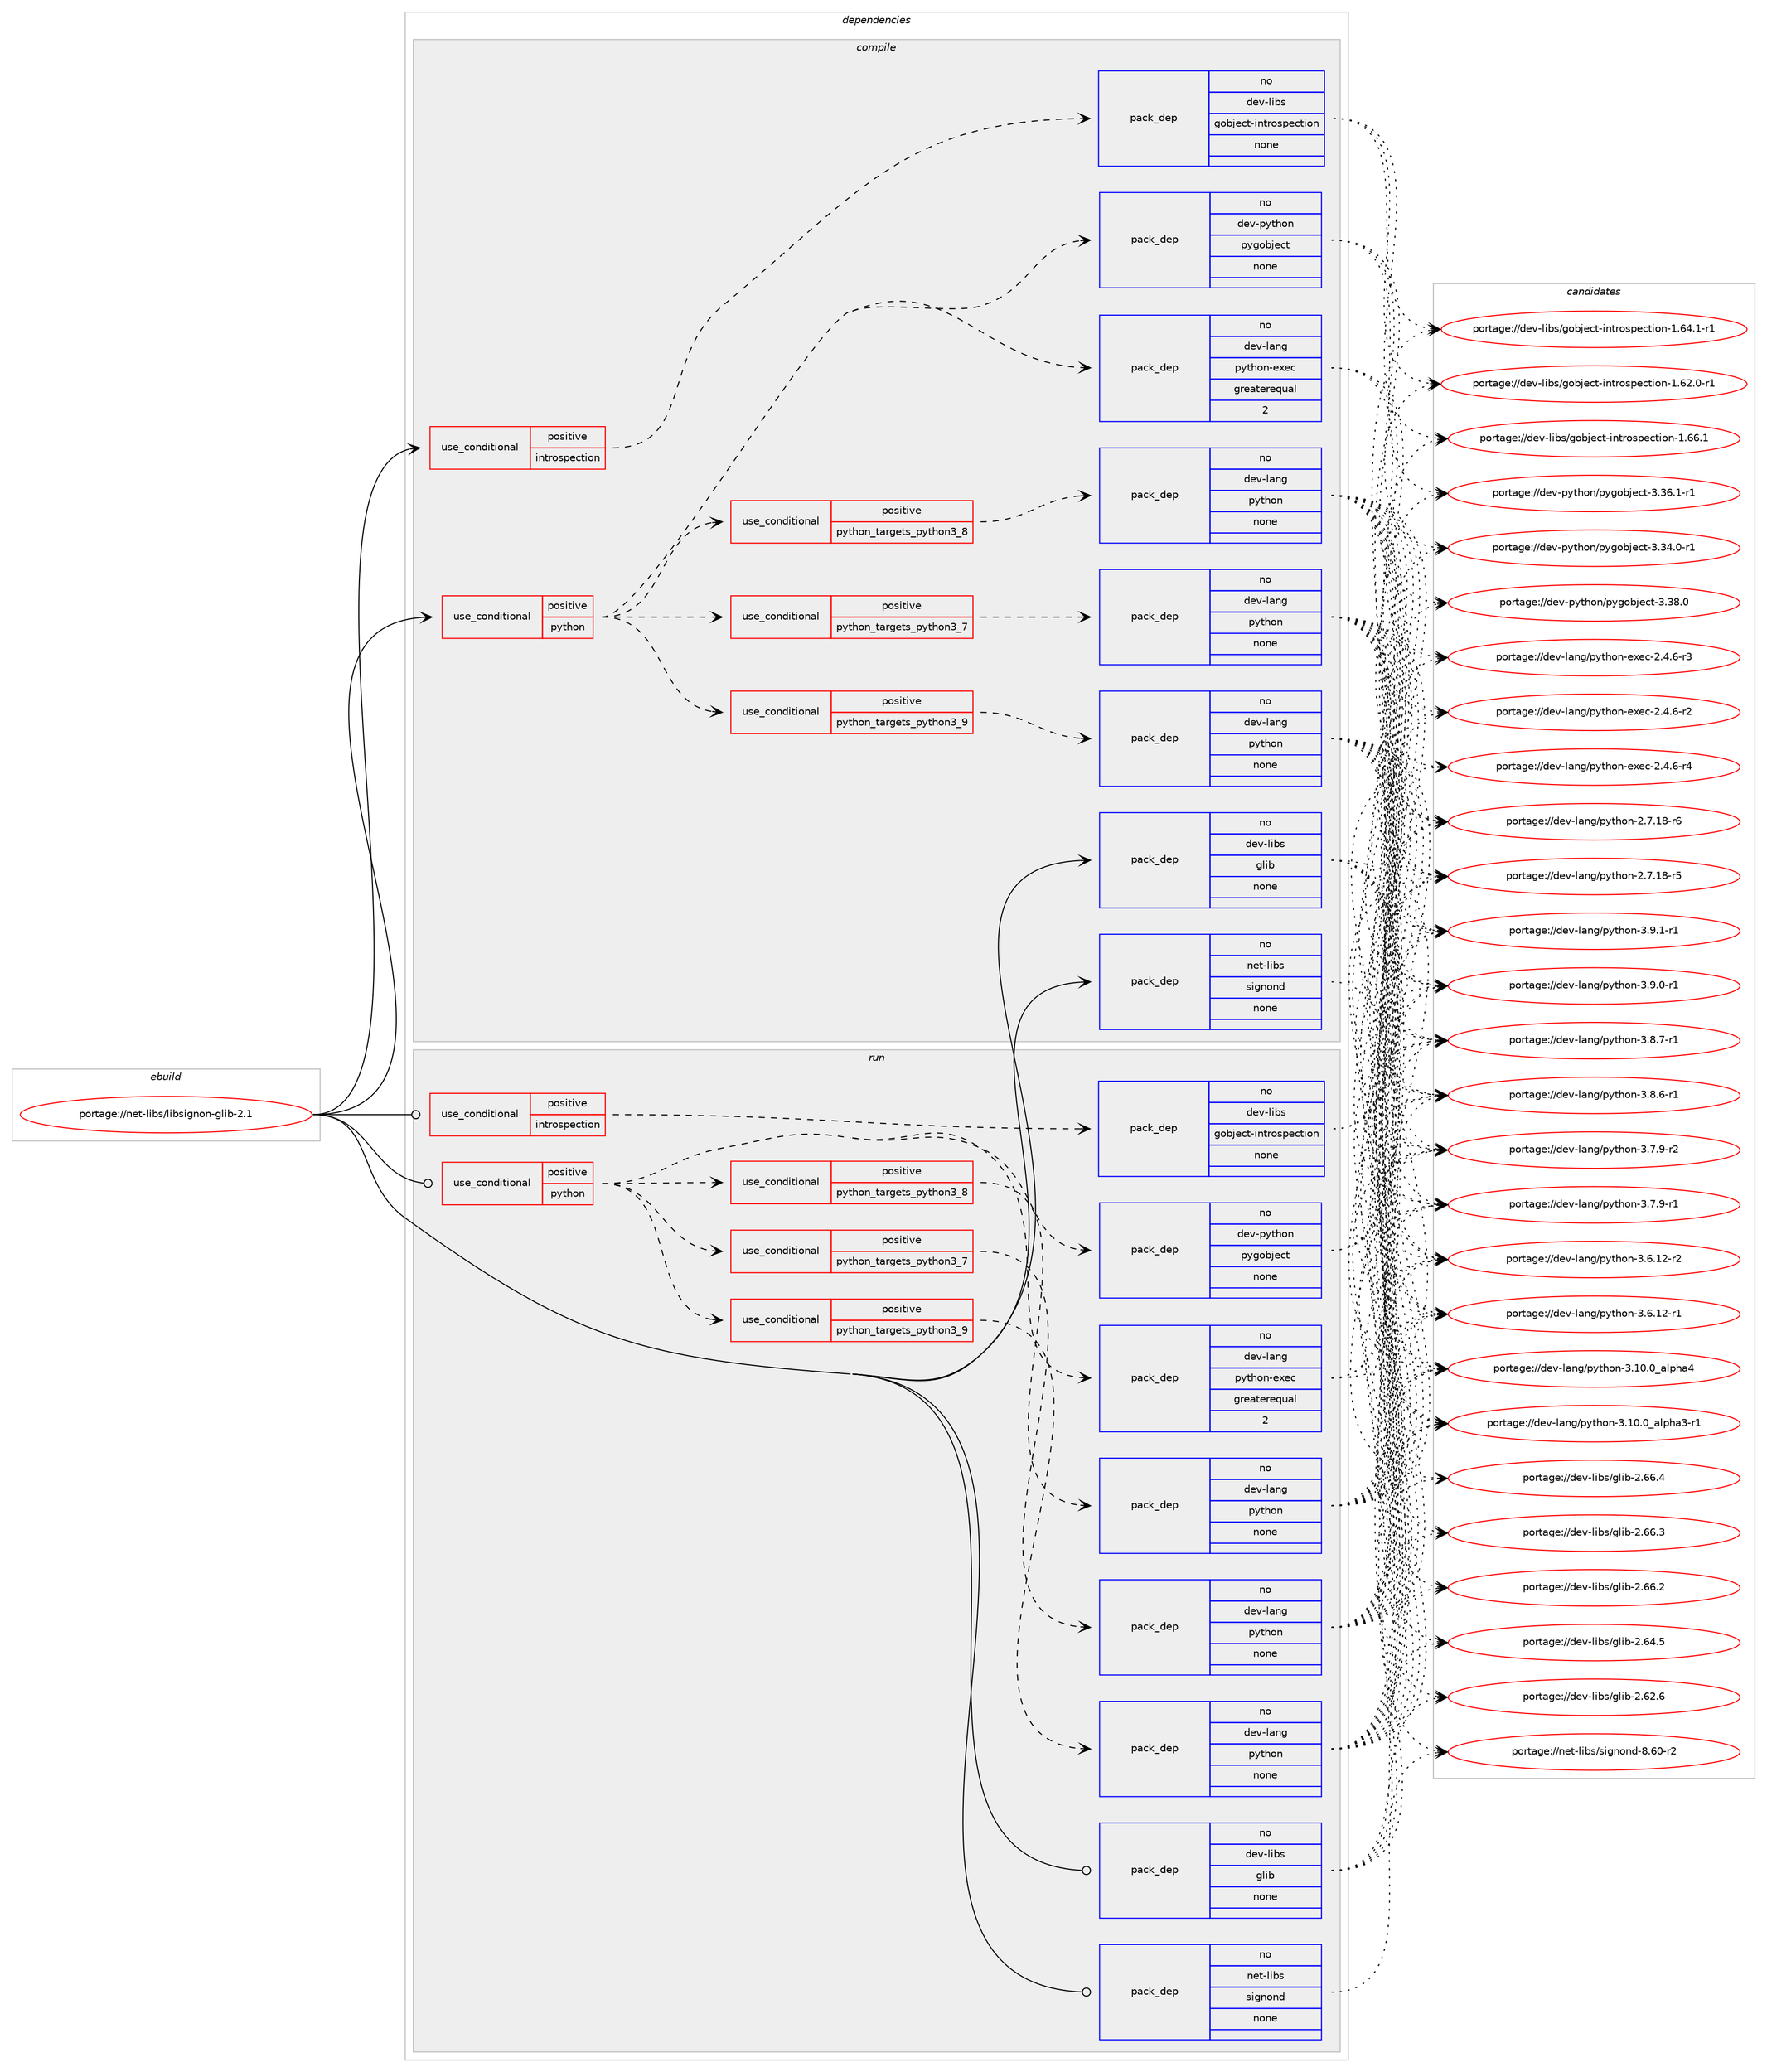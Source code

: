 digraph prolog {

# *************
# Graph options
# *************

newrank=true;
concentrate=true;
compound=true;
graph [rankdir=LR,fontname=Helvetica,fontsize=10,ranksep=1.5];#, ranksep=2.5, nodesep=0.2];
edge  [arrowhead=vee];
node  [fontname=Helvetica,fontsize=10];

# **********
# The ebuild
# **********

subgraph cluster_leftcol {
color=gray;
rank=same;
label=<<i>ebuild</i>>;
id [label="portage://net-libs/libsignon-glib-2.1", color=red, width=4, href="../net-libs/libsignon-glib-2.1.svg"];
}

# ****************
# The dependencies
# ****************

subgraph cluster_midcol {
color=gray;
label=<<i>dependencies</i>>;
subgraph cluster_compile {
fillcolor="#eeeeee";
style=filled;
label=<<i>compile</i>>;
subgraph cond8331 {
dependency27335 [label=<<TABLE BORDER="0" CELLBORDER="1" CELLSPACING="0" CELLPADDING="4"><TR><TD ROWSPAN="3" CELLPADDING="10">use_conditional</TD></TR><TR><TD>positive</TD></TR><TR><TD>introspection</TD></TR></TABLE>>, shape=none, color=red];
subgraph pack18765 {
dependency27336 [label=<<TABLE BORDER="0" CELLBORDER="1" CELLSPACING="0" CELLPADDING="4" WIDTH="220"><TR><TD ROWSPAN="6" CELLPADDING="30">pack_dep</TD></TR><TR><TD WIDTH="110">no</TD></TR><TR><TD>dev-libs</TD></TR><TR><TD>gobject-introspection</TD></TR><TR><TD>none</TD></TR><TR><TD></TD></TR></TABLE>>, shape=none, color=blue];
}
dependency27335:e -> dependency27336:w [weight=20,style="dashed",arrowhead="vee"];
}
id:e -> dependency27335:w [weight=20,style="solid",arrowhead="vee"];
subgraph cond8332 {
dependency27337 [label=<<TABLE BORDER="0" CELLBORDER="1" CELLSPACING="0" CELLPADDING="4"><TR><TD ROWSPAN="3" CELLPADDING="10">use_conditional</TD></TR><TR><TD>positive</TD></TR><TR><TD>python</TD></TR></TABLE>>, shape=none, color=red];
subgraph cond8333 {
dependency27338 [label=<<TABLE BORDER="0" CELLBORDER="1" CELLSPACING="0" CELLPADDING="4"><TR><TD ROWSPAN="3" CELLPADDING="10">use_conditional</TD></TR><TR><TD>positive</TD></TR><TR><TD>python_targets_python3_7</TD></TR></TABLE>>, shape=none, color=red];
subgraph pack18766 {
dependency27339 [label=<<TABLE BORDER="0" CELLBORDER="1" CELLSPACING="0" CELLPADDING="4" WIDTH="220"><TR><TD ROWSPAN="6" CELLPADDING="30">pack_dep</TD></TR><TR><TD WIDTH="110">no</TD></TR><TR><TD>dev-lang</TD></TR><TR><TD>python</TD></TR><TR><TD>none</TD></TR><TR><TD></TD></TR></TABLE>>, shape=none, color=blue];
}
dependency27338:e -> dependency27339:w [weight=20,style="dashed",arrowhead="vee"];
}
dependency27337:e -> dependency27338:w [weight=20,style="dashed",arrowhead="vee"];
subgraph cond8334 {
dependency27340 [label=<<TABLE BORDER="0" CELLBORDER="1" CELLSPACING="0" CELLPADDING="4"><TR><TD ROWSPAN="3" CELLPADDING="10">use_conditional</TD></TR><TR><TD>positive</TD></TR><TR><TD>python_targets_python3_8</TD></TR></TABLE>>, shape=none, color=red];
subgraph pack18767 {
dependency27341 [label=<<TABLE BORDER="0" CELLBORDER="1" CELLSPACING="0" CELLPADDING="4" WIDTH="220"><TR><TD ROWSPAN="6" CELLPADDING="30">pack_dep</TD></TR><TR><TD WIDTH="110">no</TD></TR><TR><TD>dev-lang</TD></TR><TR><TD>python</TD></TR><TR><TD>none</TD></TR><TR><TD></TD></TR></TABLE>>, shape=none, color=blue];
}
dependency27340:e -> dependency27341:w [weight=20,style="dashed",arrowhead="vee"];
}
dependency27337:e -> dependency27340:w [weight=20,style="dashed",arrowhead="vee"];
subgraph cond8335 {
dependency27342 [label=<<TABLE BORDER="0" CELLBORDER="1" CELLSPACING="0" CELLPADDING="4"><TR><TD ROWSPAN="3" CELLPADDING="10">use_conditional</TD></TR><TR><TD>positive</TD></TR><TR><TD>python_targets_python3_9</TD></TR></TABLE>>, shape=none, color=red];
subgraph pack18768 {
dependency27343 [label=<<TABLE BORDER="0" CELLBORDER="1" CELLSPACING="0" CELLPADDING="4" WIDTH="220"><TR><TD ROWSPAN="6" CELLPADDING="30">pack_dep</TD></TR><TR><TD WIDTH="110">no</TD></TR><TR><TD>dev-lang</TD></TR><TR><TD>python</TD></TR><TR><TD>none</TD></TR><TR><TD></TD></TR></TABLE>>, shape=none, color=blue];
}
dependency27342:e -> dependency27343:w [weight=20,style="dashed",arrowhead="vee"];
}
dependency27337:e -> dependency27342:w [weight=20,style="dashed",arrowhead="vee"];
subgraph pack18769 {
dependency27344 [label=<<TABLE BORDER="0" CELLBORDER="1" CELLSPACING="0" CELLPADDING="4" WIDTH="220"><TR><TD ROWSPAN="6" CELLPADDING="30">pack_dep</TD></TR><TR><TD WIDTH="110">no</TD></TR><TR><TD>dev-lang</TD></TR><TR><TD>python-exec</TD></TR><TR><TD>greaterequal</TD></TR><TR><TD>2</TD></TR></TABLE>>, shape=none, color=blue];
}
dependency27337:e -> dependency27344:w [weight=20,style="dashed",arrowhead="vee"];
subgraph pack18770 {
dependency27345 [label=<<TABLE BORDER="0" CELLBORDER="1" CELLSPACING="0" CELLPADDING="4" WIDTH="220"><TR><TD ROWSPAN="6" CELLPADDING="30">pack_dep</TD></TR><TR><TD WIDTH="110">no</TD></TR><TR><TD>dev-python</TD></TR><TR><TD>pygobject</TD></TR><TR><TD>none</TD></TR><TR><TD></TD></TR></TABLE>>, shape=none, color=blue];
}
dependency27337:e -> dependency27345:w [weight=20,style="dashed",arrowhead="vee"];
}
id:e -> dependency27337:w [weight=20,style="solid",arrowhead="vee"];
subgraph pack18771 {
dependency27346 [label=<<TABLE BORDER="0" CELLBORDER="1" CELLSPACING="0" CELLPADDING="4" WIDTH="220"><TR><TD ROWSPAN="6" CELLPADDING="30">pack_dep</TD></TR><TR><TD WIDTH="110">no</TD></TR><TR><TD>dev-libs</TD></TR><TR><TD>glib</TD></TR><TR><TD>none</TD></TR><TR><TD></TD></TR></TABLE>>, shape=none, color=blue];
}
id:e -> dependency27346:w [weight=20,style="solid",arrowhead="vee"];
subgraph pack18772 {
dependency27347 [label=<<TABLE BORDER="0" CELLBORDER="1" CELLSPACING="0" CELLPADDING="4" WIDTH="220"><TR><TD ROWSPAN="6" CELLPADDING="30">pack_dep</TD></TR><TR><TD WIDTH="110">no</TD></TR><TR><TD>net-libs</TD></TR><TR><TD>signond</TD></TR><TR><TD>none</TD></TR><TR><TD></TD></TR></TABLE>>, shape=none, color=blue];
}
id:e -> dependency27347:w [weight=20,style="solid",arrowhead="vee"];
}
subgraph cluster_compileandrun {
fillcolor="#eeeeee";
style=filled;
label=<<i>compile and run</i>>;
}
subgraph cluster_run {
fillcolor="#eeeeee";
style=filled;
label=<<i>run</i>>;
subgraph cond8336 {
dependency27348 [label=<<TABLE BORDER="0" CELLBORDER="1" CELLSPACING="0" CELLPADDING="4"><TR><TD ROWSPAN="3" CELLPADDING="10">use_conditional</TD></TR><TR><TD>positive</TD></TR><TR><TD>introspection</TD></TR></TABLE>>, shape=none, color=red];
subgraph pack18773 {
dependency27349 [label=<<TABLE BORDER="0" CELLBORDER="1" CELLSPACING="0" CELLPADDING="4" WIDTH="220"><TR><TD ROWSPAN="6" CELLPADDING="30">pack_dep</TD></TR><TR><TD WIDTH="110">no</TD></TR><TR><TD>dev-libs</TD></TR><TR><TD>gobject-introspection</TD></TR><TR><TD>none</TD></TR><TR><TD></TD></TR></TABLE>>, shape=none, color=blue];
}
dependency27348:e -> dependency27349:w [weight=20,style="dashed",arrowhead="vee"];
}
id:e -> dependency27348:w [weight=20,style="solid",arrowhead="odot"];
subgraph cond8337 {
dependency27350 [label=<<TABLE BORDER="0" CELLBORDER="1" CELLSPACING="0" CELLPADDING="4"><TR><TD ROWSPAN="3" CELLPADDING="10">use_conditional</TD></TR><TR><TD>positive</TD></TR><TR><TD>python</TD></TR></TABLE>>, shape=none, color=red];
subgraph cond8338 {
dependency27351 [label=<<TABLE BORDER="0" CELLBORDER="1" CELLSPACING="0" CELLPADDING="4"><TR><TD ROWSPAN="3" CELLPADDING="10">use_conditional</TD></TR><TR><TD>positive</TD></TR><TR><TD>python_targets_python3_7</TD></TR></TABLE>>, shape=none, color=red];
subgraph pack18774 {
dependency27352 [label=<<TABLE BORDER="0" CELLBORDER="1" CELLSPACING="0" CELLPADDING="4" WIDTH="220"><TR><TD ROWSPAN="6" CELLPADDING="30">pack_dep</TD></TR><TR><TD WIDTH="110">no</TD></TR><TR><TD>dev-lang</TD></TR><TR><TD>python</TD></TR><TR><TD>none</TD></TR><TR><TD></TD></TR></TABLE>>, shape=none, color=blue];
}
dependency27351:e -> dependency27352:w [weight=20,style="dashed",arrowhead="vee"];
}
dependency27350:e -> dependency27351:w [weight=20,style="dashed",arrowhead="vee"];
subgraph cond8339 {
dependency27353 [label=<<TABLE BORDER="0" CELLBORDER="1" CELLSPACING="0" CELLPADDING="4"><TR><TD ROWSPAN="3" CELLPADDING="10">use_conditional</TD></TR><TR><TD>positive</TD></TR><TR><TD>python_targets_python3_8</TD></TR></TABLE>>, shape=none, color=red];
subgraph pack18775 {
dependency27354 [label=<<TABLE BORDER="0" CELLBORDER="1" CELLSPACING="0" CELLPADDING="4" WIDTH="220"><TR><TD ROWSPAN="6" CELLPADDING="30">pack_dep</TD></TR><TR><TD WIDTH="110">no</TD></TR><TR><TD>dev-lang</TD></TR><TR><TD>python</TD></TR><TR><TD>none</TD></TR><TR><TD></TD></TR></TABLE>>, shape=none, color=blue];
}
dependency27353:e -> dependency27354:w [weight=20,style="dashed",arrowhead="vee"];
}
dependency27350:e -> dependency27353:w [weight=20,style="dashed",arrowhead="vee"];
subgraph cond8340 {
dependency27355 [label=<<TABLE BORDER="0" CELLBORDER="1" CELLSPACING="0" CELLPADDING="4"><TR><TD ROWSPAN="3" CELLPADDING="10">use_conditional</TD></TR><TR><TD>positive</TD></TR><TR><TD>python_targets_python3_9</TD></TR></TABLE>>, shape=none, color=red];
subgraph pack18776 {
dependency27356 [label=<<TABLE BORDER="0" CELLBORDER="1" CELLSPACING="0" CELLPADDING="4" WIDTH="220"><TR><TD ROWSPAN="6" CELLPADDING="30">pack_dep</TD></TR><TR><TD WIDTH="110">no</TD></TR><TR><TD>dev-lang</TD></TR><TR><TD>python</TD></TR><TR><TD>none</TD></TR><TR><TD></TD></TR></TABLE>>, shape=none, color=blue];
}
dependency27355:e -> dependency27356:w [weight=20,style="dashed",arrowhead="vee"];
}
dependency27350:e -> dependency27355:w [weight=20,style="dashed",arrowhead="vee"];
subgraph pack18777 {
dependency27357 [label=<<TABLE BORDER="0" CELLBORDER="1" CELLSPACING="0" CELLPADDING="4" WIDTH="220"><TR><TD ROWSPAN="6" CELLPADDING="30">pack_dep</TD></TR><TR><TD WIDTH="110">no</TD></TR><TR><TD>dev-lang</TD></TR><TR><TD>python-exec</TD></TR><TR><TD>greaterequal</TD></TR><TR><TD>2</TD></TR></TABLE>>, shape=none, color=blue];
}
dependency27350:e -> dependency27357:w [weight=20,style="dashed",arrowhead="vee"];
subgraph pack18778 {
dependency27358 [label=<<TABLE BORDER="0" CELLBORDER="1" CELLSPACING="0" CELLPADDING="4" WIDTH="220"><TR><TD ROWSPAN="6" CELLPADDING="30">pack_dep</TD></TR><TR><TD WIDTH="110">no</TD></TR><TR><TD>dev-python</TD></TR><TR><TD>pygobject</TD></TR><TR><TD>none</TD></TR><TR><TD></TD></TR></TABLE>>, shape=none, color=blue];
}
dependency27350:e -> dependency27358:w [weight=20,style="dashed",arrowhead="vee"];
}
id:e -> dependency27350:w [weight=20,style="solid",arrowhead="odot"];
subgraph pack18779 {
dependency27359 [label=<<TABLE BORDER="0" CELLBORDER="1" CELLSPACING="0" CELLPADDING="4" WIDTH="220"><TR><TD ROWSPAN="6" CELLPADDING="30">pack_dep</TD></TR><TR><TD WIDTH="110">no</TD></TR><TR><TD>dev-libs</TD></TR><TR><TD>glib</TD></TR><TR><TD>none</TD></TR><TR><TD></TD></TR></TABLE>>, shape=none, color=blue];
}
id:e -> dependency27359:w [weight=20,style="solid",arrowhead="odot"];
subgraph pack18780 {
dependency27360 [label=<<TABLE BORDER="0" CELLBORDER="1" CELLSPACING="0" CELLPADDING="4" WIDTH="220"><TR><TD ROWSPAN="6" CELLPADDING="30">pack_dep</TD></TR><TR><TD WIDTH="110">no</TD></TR><TR><TD>net-libs</TD></TR><TR><TD>signond</TD></TR><TR><TD>none</TD></TR><TR><TD></TD></TR></TABLE>>, shape=none, color=blue];
}
id:e -> dependency27360:w [weight=20,style="solid",arrowhead="odot"];
}
}

# **************
# The candidates
# **************

subgraph cluster_choices {
rank=same;
color=gray;
label=<<i>candidates</i>>;

subgraph choice18765 {
color=black;
nodesep=1;
choice1001011184510810598115471031119810610199116451051101161141111151121019911610511111045494654544649 [label="portage://dev-libs/gobject-introspection-1.66.1", color=red, width=4,href="../dev-libs/gobject-introspection-1.66.1.svg"];
choice10010111845108105981154710311198106101991164510511011611411111511210199116105111110454946545246494511449 [label="portage://dev-libs/gobject-introspection-1.64.1-r1", color=red, width=4,href="../dev-libs/gobject-introspection-1.64.1-r1.svg"];
choice10010111845108105981154710311198106101991164510511011611411111511210199116105111110454946545046484511449 [label="portage://dev-libs/gobject-introspection-1.62.0-r1", color=red, width=4,href="../dev-libs/gobject-introspection-1.62.0-r1.svg"];
dependency27336:e -> choice1001011184510810598115471031119810610199116451051101161141111151121019911610511111045494654544649:w [style=dotted,weight="100"];
dependency27336:e -> choice10010111845108105981154710311198106101991164510511011611411111511210199116105111110454946545246494511449:w [style=dotted,weight="100"];
dependency27336:e -> choice10010111845108105981154710311198106101991164510511011611411111511210199116105111110454946545046484511449:w [style=dotted,weight="100"];
}
subgraph choice18766 {
color=black;
nodesep=1;
choice1001011184510897110103471121211161041111104551465746494511449 [label="portage://dev-lang/python-3.9.1-r1", color=red, width=4,href="../dev-lang/python-3.9.1-r1.svg"];
choice1001011184510897110103471121211161041111104551465746484511449 [label="portage://dev-lang/python-3.9.0-r1", color=red, width=4,href="../dev-lang/python-3.9.0-r1.svg"];
choice1001011184510897110103471121211161041111104551465646554511449 [label="portage://dev-lang/python-3.8.7-r1", color=red, width=4,href="../dev-lang/python-3.8.7-r1.svg"];
choice1001011184510897110103471121211161041111104551465646544511449 [label="portage://dev-lang/python-3.8.6-r1", color=red, width=4,href="../dev-lang/python-3.8.6-r1.svg"];
choice1001011184510897110103471121211161041111104551465546574511450 [label="portage://dev-lang/python-3.7.9-r2", color=red, width=4,href="../dev-lang/python-3.7.9-r2.svg"];
choice1001011184510897110103471121211161041111104551465546574511449 [label="portage://dev-lang/python-3.7.9-r1", color=red, width=4,href="../dev-lang/python-3.7.9-r1.svg"];
choice100101118451089711010347112121116104111110455146544649504511450 [label="portage://dev-lang/python-3.6.12-r2", color=red, width=4,href="../dev-lang/python-3.6.12-r2.svg"];
choice100101118451089711010347112121116104111110455146544649504511449 [label="portage://dev-lang/python-3.6.12-r1", color=red, width=4,href="../dev-lang/python-3.6.12-r1.svg"];
choice1001011184510897110103471121211161041111104551464948464895971081121049752 [label="portage://dev-lang/python-3.10.0_alpha4", color=red, width=4,href="../dev-lang/python-3.10.0_alpha4.svg"];
choice10010111845108971101034711212111610411111045514649484648959710811210497514511449 [label="portage://dev-lang/python-3.10.0_alpha3-r1", color=red, width=4,href="../dev-lang/python-3.10.0_alpha3-r1.svg"];
choice100101118451089711010347112121116104111110455046554649564511454 [label="portage://dev-lang/python-2.7.18-r6", color=red, width=4,href="../dev-lang/python-2.7.18-r6.svg"];
choice100101118451089711010347112121116104111110455046554649564511453 [label="portage://dev-lang/python-2.7.18-r5", color=red, width=4,href="../dev-lang/python-2.7.18-r5.svg"];
dependency27339:e -> choice1001011184510897110103471121211161041111104551465746494511449:w [style=dotted,weight="100"];
dependency27339:e -> choice1001011184510897110103471121211161041111104551465746484511449:w [style=dotted,weight="100"];
dependency27339:e -> choice1001011184510897110103471121211161041111104551465646554511449:w [style=dotted,weight="100"];
dependency27339:e -> choice1001011184510897110103471121211161041111104551465646544511449:w [style=dotted,weight="100"];
dependency27339:e -> choice1001011184510897110103471121211161041111104551465546574511450:w [style=dotted,weight="100"];
dependency27339:e -> choice1001011184510897110103471121211161041111104551465546574511449:w [style=dotted,weight="100"];
dependency27339:e -> choice100101118451089711010347112121116104111110455146544649504511450:w [style=dotted,weight="100"];
dependency27339:e -> choice100101118451089711010347112121116104111110455146544649504511449:w [style=dotted,weight="100"];
dependency27339:e -> choice1001011184510897110103471121211161041111104551464948464895971081121049752:w [style=dotted,weight="100"];
dependency27339:e -> choice10010111845108971101034711212111610411111045514649484648959710811210497514511449:w [style=dotted,weight="100"];
dependency27339:e -> choice100101118451089711010347112121116104111110455046554649564511454:w [style=dotted,weight="100"];
dependency27339:e -> choice100101118451089711010347112121116104111110455046554649564511453:w [style=dotted,weight="100"];
}
subgraph choice18767 {
color=black;
nodesep=1;
choice1001011184510897110103471121211161041111104551465746494511449 [label="portage://dev-lang/python-3.9.1-r1", color=red, width=4,href="../dev-lang/python-3.9.1-r1.svg"];
choice1001011184510897110103471121211161041111104551465746484511449 [label="portage://dev-lang/python-3.9.0-r1", color=red, width=4,href="../dev-lang/python-3.9.0-r1.svg"];
choice1001011184510897110103471121211161041111104551465646554511449 [label="portage://dev-lang/python-3.8.7-r1", color=red, width=4,href="../dev-lang/python-3.8.7-r1.svg"];
choice1001011184510897110103471121211161041111104551465646544511449 [label="portage://dev-lang/python-3.8.6-r1", color=red, width=4,href="../dev-lang/python-3.8.6-r1.svg"];
choice1001011184510897110103471121211161041111104551465546574511450 [label="portage://dev-lang/python-3.7.9-r2", color=red, width=4,href="../dev-lang/python-3.7.9-r2.svg"];
choice1001011184510897110103471121211161041111104551465546574511449 [label="portage://dev-lang/python-3.7.9-r1", color=red, width=4,href="../dev-lang/python-3.7.9-r1.svg"];
choice100101118451089711010347112121116104111110455146544649504511450 [label="portage://dev-lang/python-3.6.12-r2", color=red, width=4,href="../dev-lang/python-3.6.12-r2.svg"];
choice100101118451089711010347112121116104111110455146544649504511449 [label="portage://dev-lang/python-3.6.12-r1", color=red, width=4,href="../dev-lang/python-3.6.12-r1.svg"];
choice1001011184510897110103471121211161041111104551464948464895971081121049752 [label="portage://dev-lang/python-3.10.0_alpha4", color=red, width=4,href="../dev-lang/python-3.10.0_alpha4.svg"];
choice10010111845108971101034711212111610411111045514649484648959710811210497514511449 [label="portage://dev-lang/python-3.10.0_alpha3-r1", color=red, width=4,href="../dev-lang/python-3.10.0_alpha3-r1.svg"];
choice100101118451089711010347112121116104111110455046554649564511454 [label="portage://dev-lang/python-2.7.18-r6", color=red, width=4,href="../dev-lang/python-2.7.18-r6.svg"];
choice100101118451089711010347112121116104111110455046554649564511453 [label="portage://dev-lang/python-2.7.18-r5", color=red, width=4,href="../dev-lang/python-2.7.18-r5.svg"];
dependency27341:e -> choice1001011184510897110103471121211161041111104551465746494511449:w [style=dotted,weight="100"];
dependency27341:e -> choice1001011184510897110103471121211161041111104551465746484511449:w [style=dotted,weight="100"];
dependency27341:e -> choice1001011184510897110103471121211161041111104551465646554511449:w [style=dotted,weight="100"];
dependency27341:e -> choice1001011184510897110103471121211161041111104551465646544511449:w [style=dotted,weight="100"];
dependency27341:e -> choice1001011184510897110103471121211161041111104551465546574511450:w [style=dotted,weight="100"];
dependency27341:e -> choice1001011184510897110103471121211161041111104551465546574511449:w [style=dotted,weight="100"];
dependency27341:e -> choice100101118451089711010347112121116104111110455146544649504511450:w [style=dotted,weight="100"];
dependency27341:e -> choice100101118451089711010347112121116104111110455146544649504511449:w [style=dotted,weight="100"];
dependency27341:e -> choice1001011184510897110103471121211161041111104551464948464895971081121049752:w [style=dotted,weight="100"];
dependency27341:e -> choice10010111845108971101034711212111610411111045514649484648959710811210497514511449:w [style=dotted,weight="100"];
dependency27341:e -> choice100101118451089711010347112121116104111110455046554649564511454:w [style=dotted,weight="100"];
dependency27341:e -> choice100101118451089711010347112121116104111110455046554649564511453:w [style=dotted,weight="100"];
}
subgraph choice18768 {
color=black;
nodesep=1;
choice1001011184510897110103471121211161041111104551465746494511449 [label="portage://dev-lang/python-3.9.1-r1", color=red, width=4,href="../dev-lang/python-3.9.1-r1.svg"];
choice1001011184510897110103471121211161041111104551465746484511449 [label="portage://dev-lang/python-3.9.0-r1", color=red, width=4,href="../dev-lang/python-3.9.0-r1.svg"];
choice1001011184510897110103471121211161041111104551465646554511449 [label="portage://dev-lang/python-3.8.7-r1", color=red, width=4,href="../dev-lang/python-3.8.7-r1.svg"];
choice1001011184510897110103471121211161041111104551465646544511449 [label="portage://dev-lang/python-3.8.6-r1", color=red, width=4,href="../dev-lang/python-3.8.6-r1.svg"];
choice1001011184510897110103471121211161041111104551465546574511450 [label="portage://dev-lang/python-3.7.9-r2", color=red, width=4,href="../dev-lang/python-3.7.9-r2.svg"];
choice1001011184510897110103471121211161041111104551465546574511449 [label="portage://dev-lang/python-3.7.9-r1", color=red, width=4,href="../dev-lang/python-3.7.9-r1.svg"];
choice100101118451089711010347112121116104111110455146544649504511450 [label="portage://dev-lang/python-3.6.12-r2", color=red, width=4,href="../dev-lang/python-3.6.12-r2.svg"];
choice100101118451089711010347112121116104111110455146544649504511449 [label="portage://dev-lang/python-3.6.12-r1", color=red, width=4,href="../dev-lang/python-3.6.12-r1.svg"];
choice1001011184510897110103471121211161041111104551464948464895971081121049752 [label="portage://dev-lang/python-3.10.0_alpha4", color=red, width=4,href="../dev-lang/python-3.10.0_alpha4.svg"];
choice10010111845108971101034711212111610411111045514649484648959710811210497514511449 [label="portage://dev-lang/python-3.10.0_alpha3-r1", color=red, width=4,href="../dev-lang/python-3.10.0_alpha3-r1.svg"];
choice100101118451089711010347112121116104111110455046554649564511454 [label="portage://dev-lang/python-2.7.18-r6", color=red, width=4,href="../dev-lang/python-2.7.18-r6.svg"];
choice100101118451089711010347112121116104111110455046554649564511453 [label="portage://dev-lang/python-2.7.18-r5", color=red, width=4,href="../dev-lang/python-2.7.18-r5.svg"];
dependency27343:e -> choice1001011184510897110103471121211161041111104551465746494511449:w [style=dotted,weight="100"];
dependency27343:e -> choice1001011184510897110103471121211161041111104551465746484511449:w [style=dotted,weight="100"];
dependency27343:e -> choice1001011184510897110103471121211161041111104551465646554511449:w [style=dotted,weight="100"];
dependency27343:e -> choice1001011184510897110103471121211161041111104551465646544511449:w [style=dotted,weight="100"];
dependency27343:e -> choice1001011184510897110103471121211161041111104551465546574511450:w [style=dotted,weight="100"];
dependency27343:e -> choice1001011184510897110103471121211161041111104551465546574511449:w [style=dotted,weight="100"];
dependency27343:e -> choice100101118451089711010347112121116104111110455146544649504511450:w [style=dotted,weight="100"];
dependency27343:e -> choice100101118451089711010347112121116104111110455146544649504511449:w [style=dotted,weight="100"];
dependency27343:e -> choice1001011184510897110103471121211161041111104551464948464895971081121049752:w [style=dotted,weight="100"];
dependency27343:e -> choice10010111845108971101034711212111610411111045514649484648959710811210497514511449:w [style=dotted,weight="100"];
dependency27343:e -> choice100101118451089711010347112121116104111110455046554649564511454:w [style=dotted,weight="100"];
dependency27343:e -> choice100101118451089711010347112121116104111110455046554649564511453:w [style=dotted,weight="100"];
}
subgraph choice18769 {
color=black;
nodesep=1;
choice10010111845108971101034711212111610411111045101120101994550465246544511452 [label="portage://dev-lang/python-exec-2.4.6-r4", color=red, width=4,href="../dev-lang/python-exec-2.4.6-r4.svg"];
choice10010111845108971101034711212111610411111045101120101994550465246544511451 [label="portage://dev-lang/python-exec-2.4.6-r3", color=red, width=4,href="../dev-lang/python-exec-2.4.6-r3.svg"];
choice10010111845108971101034711212111610411111045101120101994550465246544511450 [label="portage://dev-lang/python-exec-2.4.6-r2", color=red, width=4,href="../dev-lang/python-exec-2.4.6-r2.svg"];
dependency27344:e -> choice10010111845108971101034711212111610411111045101120101994550465246544511452:w [style=dotted,weight="100"];
dependency27344:e -> choice10010111845108971101034711212111610411111045101120101994550465246544511451:w [style=dotted,weight="100"];
dependency27344:e -> choice10010111845108971101034711212111610411111045101120101994550465246544511450:w [style=dotted,weight="100"];
}
subgraph choice18770 {
color=black;
nodesep=1;
choice1001011184511212111610411111047112121103111981061019911645514651564648 [label="portage://dev-python/pygobject-3.38.0", color=red, width=4,href="../dev-python/pygobject-3.38.0.svg"];
choice10010111845112121116104111110471121211031119810610199116455146515446494511449 [label="portage://dev-python/pygobject-3.36.1-r1", color=red, width=4,href="../dev-python/pygobject-3.36.1-r1.svg"];
choice10010111845112121116104111110471121211031119810610199116455146515246484511449 [label="portage://dev-python/pygobject-3.34.0-r1", color=red, width=4,href="../dev-python/pygobject-3.34.0-r1.svg"];
dependency27345:e -> choice1001011184511212111610411111047112121103111981061019911645514651564648:w [style=dotted,weight="100"];
dependency27345:e -> choice10010111845112121116104111110471121211031119810610199116455146515446494511449:w [style=dotted,weight="100"];
dependency27345:e -> choice10010111845112121116104111110471121211031119810610199116455146515246484511449:w [style=dotted,weight="100"];
}
subgraph choice18771 {
color=black;
nodesep=1;
choice1001011184510810598115471031081059845504654544652 [label="portage://dev-libs/glib-2.66.4", color=red, width=4,href="../dev-libs/glib-2.66.4.svg"];
choice1001011184510810598115471031081059845504654544651 [label="portage://dev-libs/glib-2.66.3", color=red, width=4,href="../dev-libs/glib-2.66.3.svg"];
choice1001011184510810598115471031081059845504654544650 [label="portage://dev-libs/glib-2.66.2", color=red, width=4,href="../dev-libs/glib-2.66.2.svg"];
choice1001011184510810598115471031081059845504654524653 [label="portage://dev-libs/glib-2.64.5", color=red, width=4,href="../dev-libs/glib-2.64.5.svg"];
choice1001011184510810598115471031081059845504654504654 [label="portage://dev-libs/glib-2.62.6", color=red, width=4,href="../dev-libs/glib-2.62.6.svg"];
dependency27346:e -> choice1001011184510810598115471031081059845504654544652:w [style=dotted,weight="100"];
dependency27346:e -> choice1001011184510810598115471031081059845504654544651:w [style=dotted,weight="100"];
dependency27346:e -> choice1001011184510810598115471031081059845504654544650:w [style=dotted,weight="100"];
dependency27346:e -> choice1001011184510810598115471031081059845504654524653:w [style=dotted,weight="100"];
dependency27346:e -> choice1001011184510810598115471031081059845504654504654:w [style=dotted,weight="100"];
}
subgraph choice18772 {
color=black;
nodesep=1;
choice11010111645108105981154711510510311011111010045564654484511450 [label="portage://net-libs/signond-8.60-r2", color=red, width=4,href="../net-libs/signond-8.60-r2.svg"];
dependency27347:e -> choice11010111645108105981154711510510311011111010045564654484511450:w [style=dotted,weight="100"];
}
subgraph choice18773 {
color=black;
nodesep=1;
choice1001011184510810598115471031119810610199116451051101161141111151121019911610511111045494654544649 [label="portage://dev-libs/gobject-introspection-1.66.1", color=red, width=4,href="../dev-libs/gobject-introspection-1.66.1.svg"];
choice10010111845108105981154710311198106101991164510511011611411111511210199116105111110454946545246494511449 [label="portage://dev-libs/gobject-introspection-1.64.1-r1", color=red, width=4,href="../dev-libs/gobject-introspection-1.64.1-r1.svg"];
choice10010111845108105981154710311198106101991164510511011611411111511210199116105111110454946545046484511449 [label="portage://dev-libs/gobject-introspection-1.62.0-r1", color=red, width=4,href="../dev-libs/gobject-introspection-1.62.0-r1.svg"];
dependency27349:e -> choice1001011184510810598115471031119810610199116451051101161141111151121019911610511111045494654544649:w [style=dotted,weight="100"];
dependency27349:e -> choice10010111845108105981154710311198106101991164510511011611411111511210199116105111110454946545246494511449:w [style=dotted,weight="100"];
dependency27349:e -> choice10010111845108105981154710311198106101991164510511011611411111511210199116105111110454946545046484511449:w [style=dotted,weight="100"];
}
subgraph choice18774 {
color=black;
nodesep=1;
choice1001011184510897110103471121211161041111104551465746494511449 [label="portage://dev-lang/python-3.9.1-r1", color=red, width=4,href="../dev-lang/python-3.9.1-r1.svg"];
choice1001011184510897110103471121211161041111104551465746484511449 [label="portage://dev-lang/python-3.9.0-r1", color=red, width=4,href="../dev-lang/python-3.9.0-r1.svg"];
choice1001011184510897110103471121211161041111104551465646554511449 [label="portage://dev-lang/python-3.8.7-r1", color=red, width=4,href="../dev-lang/python-3.8.7-r1.svg"];
choice1001011184510897110103471121211161041111104551465646544511449 [label="portage://dev-lang/python-3.8.6-r1", color=red, width=4,href="../dev-lang/python-3.8.6-r1.svg"];
choice1001011184510897110103471121211161041111104551465546574511450 [label="portage://dev-lang/python-3.7.9-r2", color=red, width=4,href="../dev-lang/python-3.7.9-r2.svg"];
choice1001011184510897110103471121211161041111104551465546574511449 [label="portage://dev-lang/python-3.7.9-r1", color=red, width=4,href="../dev-lang/python-3.7.9-r1.svg"];
choice100101118451089711010347112121116104111110455146544649504511450 [label="portage://dev-lang/python-3.6.12-r2", color=red, width=4,href="../dev-lang/python-3.6.12-r2.svg"];
choice100101118451089711010347112121116104111110455146544649504511449 [label="portage://dev-lang/python-3.6.12-r1", color=red, width=4,href="../dev-lang/python-3.6.12-r1.svg"];
choice1001011184510897110103471121211161041111104551464948464895971081121049752 [label="portage://dev-lang/python-3.10.0_alpha4", color=red, width=4,href="../dev-lang/python-3.10.0_alpha4.svg"];
choice10010111845108971101034711212111610411111045514649484648959710811210497514511449 [label="portage://dev-lang/python-3.10.0_alpha3-r1", color=red, width=4,href="../dev-lang/python-3.10.0_alpha3-r1.svg"];
choice100101118451089711010347112121116104111110455046554649564511454 [label="portage://dev-lang/python-2.7.18-r6", color=red, width=4,href="../dev-lang/python-2.7.18-r6.svg"];
choice100101118451089711010347112121116104111110455046554649564511453 [label="portage://dev-lang/python-2.7.18-r5", color=red, width=4,href="../dev-lang/python-2.7.18-r5.svg"];
dependency27352:e -> choice1001011184510897110103471121211161041111104551465746494511449:w [style=dotted,weight="100"];
dependency27352:e -> choice1001011184510897110103471121211161041111104551465746484511449:w [style=dotted,weight="100"];
dependency27352:e -> choice1001011184510897110103471121211161041111104551465646554511449:w [style=dotted,weight="100"];
dependency27352:e -> choice1001011184510897110103471121211161041111104551465646544511449:w [style=dotted,weight="100"];
dependency27352:e -> choice1001011184510897110103471121211161041111104551465546574511450:w [style=dotted,weight="100"];
dependency27352:e -> choice1001011184510897110103471121211161041111104551465546574511449:w [style=dotted,weight="100"];
dependency27352:e -> choice100101118451089711010347112121116104111110455146544649504511450:w [style=dotted,weight="100"];
dependency27352:e -> choice100101118451089711010347112121116104111110455146544649504511449:w [style=dotted,weight="100"];
dependency27352:e -> choice1001011184510897110103471121211161041111104551464948464895971081121049752:w [style=dotted,weight="100"];
dependency27352:e -> choice10010111845108971101034711212111610411111045514649484648959710811210497514511449:w [style=dotted,weight="100"];
dependency27352:e -> choice100101118451089711010347112121116104111110455046554649564511454:w [style=dotted,weight="100"];
dependency27352:e -> choice100101118451089711010347112121116104111110455046554649564511453:w [style=dotted,weight="100"];
}
subgraph choice18775 {
color=black;
nodesep=1;
choice1001011184510897110103471121211161041111104551465746494511449 [label="portage://dev-lang/python-3.9.1-r1", color=red, width=4,href="../dev-lang/python-3.9.1-r1.svg"];
choice1001011184510897110103471121211161041111104551465746484511449 [label="portage://dev-lang/python-3.9.0-r1", color=red, width=4,href="../dev-lang/python-3.9.0-r1.svg"];
choice1001011184510897110103471121211161041111104551465646554511449 [label="portage://dev-lang/python-3.8.7-r1", color=red, width=4,href="../dev-lang/python-3.8.7-r1.svg"];
choice1001011184510897110103471121211161041111104551465646544511449 [label="portage://dev-lang/python-3.8.6-r1", color=red, width=4,href="../dev-lang/python-3.8.6-r1.svg"];
choice1001011184510897110103471121211161041111104551465546574511450 [label="portage://dev-lang/python-3.7.9-r2", color=red, width=4,href="../dev-lang/python-3.7.9-r2.svg"];
choice1001011184510897110103471121211161041111104551465546574511449 [label="portage://dev-lang/python-3.7.9-r1", color=red, width=4,href="../dev-lang/python-3.7.9-r1.svg"];
choice100101118451089711010347112121116104111110455146544649504511450 [label="portage://dev-lang/python-3.6.12-r2", color=red, width=4,href="../dev-lang/python-3.6.12-r2.svg"];
choice100101118451089711010347112121116104111110455146544649504511449 [label="portage://dev-lang/python-3.6.12-r1", color=red, width=4,href="../dev-lang/python-3.6.12-r1.svg"];
choice1001011184510897110103471121211161041111104551464948464895971081121049752 [label="portage://dev-lang/python-3.10.0_alpha4", color=red, width=4,href="../dev-lang/python-3.10.0_alpha4.svg"];
choice10010111845108971101034711212111610411111045514649484648959710811210497514511449 [label="portage://dev-lang/python-3.10.0_alpha3-r1", color=red, width=4,href="../dev-lang/python-3.10.0_alpha3-r1.svg"];
choice100101118451089711010347112121116104111110455046554649564511454 [label="portage://dev-lang/python-2.7.18-r6", color=red, width=4,href="../dev-lang/python-2.7.18-r6.svg"];
choice100101118451089711010347112121116104111110455046554649564511453 [label="portage://dev-lang/python-2.7.18-r5", color=red, width=4,href="../dev-lang/python-2.7.18-r5.svg"];
dependency27354:e -> choice1001011184510897110103471121211161041111104551465746494511449:w [style=dotted,weight="100"];
dependency27354:e -> choice1001011184510897110103471121211161041111104551465746484511449:w [style=dotted,weight="100"];
dependency27354:e -> choice1001011184510897110103471121211161041111104551465646554511449:w [style=dotted,weight="100"];
dependency27354:e -> choice1001011184510897110103471121211161041111104551465646544511449:w [style=dotted,weight="100"];
dependency27354:e -> choice1001011184510897110103471121211161041111104551465546574511450:w [style=dotted,weight="100"];
dependency27354:e -> choice1001011184510897110103471121211161041111104551465546574511449:w [style=dotted,weight="100"];
dependency27354:e -> choice100101118451089711010347112121116104111110455146544649504511450:w [style=dotted,weight="100"];
dependency27354:e -> choice100101118451089711010347112121116104111110455146544649504511449:w [style=dotted,weight="100"];
dependency27354:e -> choice1001011184510897110103471121211161041111104551464948464895971081121049752:w [style=dotted,weight="100"];
dependency27354:e -> choice10010111845108971101034711212111610411111045514649484648959710811210497514511449:w [style=dotted,weight="100"];
dependency27354:e -> choice100101118451089711010347112121116104111110455046554649564511454:w [style=dotted,weight="100"];
dependency27354:e -> choice100101118451089711010347112121116104111110455046554649564511453:w [style=dotted,weight="100"];
}
subgraph choice18776 {
color=black;
nodesep=1;
choice1001011184510897110103471121211161041111104551465746494511449 [label="portage://dev-lang/python-3.9.1-r1", color=red, width=4,href="../dev-lang/python-3.9.1-r1.svg"];
choice1001011184510897110103471121211161041111104551465746484511449 [label="portage://dev-lang/python-3.9.0-r1", color=red, width=4,href="../dev-lang/python-3.9.0-r1.svg"];
choice1001011184510897110103471121211161041111104551465646554511449 [label="portage://dev-lang/python-3.8.7-r1", color=red, width=4,href="../dev-lang/python-3.8.7-r1.svg"];
choice1001011184510897110103471121211161041111104551465646544511449 [label="portage://dev-lang/python-3.8.6-r1", color=red, width=4,href="../dev-lang/python-3.8.6-r1.svg"];
choice1001011184510897110103471121211161041111104551465546574511450 [label="portage://dev-lang/python-3.7.9-r2", color=red, width=4,href="../dev-lang/python-3.7.9-r2.svg"];
choice1001011184510897110103471121211161041111104551465546574511449 [label="portage://dev-lang/python-3.7.9-r1", color=red, width=4,href="../dev-lang/python-3.7.9-r1.svg"];
choice100101118451089711010347112121116104111110455146544649504511450 [label="portage://dev-lang/python-3.6.12-r2", color=red, width=4,href="../dev-lang/python-3.6.12-r2.svg"];
choice100101118451089711010347112121116104111110455146544649504511449 [label="portage://dev-lang/python-3.6.12-r1", color=red, width=4,href="../dev-lang/python-3.6.12-r1.svg"];
choice1001011184510897110103471121211161041111104551464948464895971081121049752 [label="portage://dev-lang/python-3.10.0_alpha4", color=red, width=4,href="../dev-lang/python-3.10.0_alpha4.svg"];
choice10010111845108971101034711212111610411111045514649484648959710811210497514511449 [label="portage://dev-lang/python-3.10.0_alpha3-r1", color=red, width=4,href="../dev-lang/python-3.10.0_alpha3-r1.svg"];
choice100101118451089711010347112121116104111110455046554649564511454 [label="portage://dev-lang/python-2.7.18-r6", color=red, width=4,href="../dev-lang/python-2.7.18-r6.svg"];
choice100101118451089711010347112121116104111110455046554649564511453 [label="portage://dev-lang/python-2.7.18-r5", color=red, width=4,href="../dev-lang/python-2.7.18-r5.svg"];
dependency27356:e -> choice1001011184510897110103471121211161041111104551465746494511449:w [style=dotted,weight="100"];
dependency27356:e -> choice1001011184510897110103471121211161041111104551465746484511449:w [style=dotted,weight="100"];
dependency27356:e -> choice1001011184510897110103471121211161041111104551465646554511449:w [style=dotted,weight="100"];
dependency27356:e -> choice1001011184510897110103471121211161041111104551465646544511449:w [style=dotted,weight="100"];
dependency27356:e -> choice1001011184510897110103471121211161041111104551465546574511450:w [style=dotted,weight="100"];
dependency27356:e -> choice1001011184510897110103471121211161041111104551465546574511449:w [style=dotted,weight="100"];
dependency27356:e -> choice100101118451089711010347112121116104111110455146544649504511450:w [style=dotted,weight="100"];
dependency27356:e -> choice100101118451089711010347112121116104111110455146544649504511449:w [style=dotted,weight="100"];
dependency27356:e -> choice1001011184510897110103471121211161041111104551464948464895971081121049752:w [style=dotted,weight="100"];
dependency27356:e -> choice10010111845108971101034711212111610411111045514649484648959710811210497514511449:w [style=dotted,weight="100"];
dependency27356:e -> choice100101118451089711010347112121116104111110455046554649564511454:w [style=dotted,weight="100"];
dependency27356:e -> choice100101118451089711010347112121116104111110455046554649564511453:w [style=dotted,weight="100"];
}
subgraph choice18777 {
color=black;
nodesep=1;
choice10010111845108971101034711212111610411111045101120101994550465246544511452 [label="portage://dev-lang/python-exec-2.4.6-r4", color=red, width=4,href="../dev-lang/python-exec-2.4.6-r4.svg"];
choice10010111845108971101034711212111610411111045101120101994550465246544511451 [label="portage://dev-lang/python-exec-2.4.6-r3", color=red, width=4,href="../dev-lang/python-exec-2.4.6-r3.svg"];
choice10010111845108971101034711212111610411111045101120101994550465246544511450 [label="portage://dev-lang/python-exec-2.4.6-r2", color=red, width=4,href="../dev-lang/python-exec-2.4.6-r2.svg"];
dependency27357:e -> choice10010111845108971101034711212111610411111045101120101994550465246544511452:w [style=dotted,weight="100"];
dependency27357:e -> choice10010111845108971101034711212111610411111045101120101994550465246544511451:w [style=dotted,weight="100"];
dependency27357:e -> choice10010111845108971101034711212111610411111045101120101994550465246544511450:w [style=dotted,weight="100"];
}
subgraph choice18778 {
color=black;
nodesep=1;
choice1001011184511212111610411111047112121103111981061019911645514651564648 [label="portage://dev-python/pygobject-3.38.0", color=red, width=4,href="../dev-python/pygobject-3.38.0.svg"];
choice10010111845112121116104111110471121211031119810610199116455146515446494511449 [label="portage://dev-python/pygobject-3.36.1-r1", color=red, width=4,href="../dev-python/pygobject-3.36.1-r1.svg"];
choice10010111845112121116104111110471121211031119810610199116455146515246484511449 [label="portage://dev-python/pygobject-3.34.0-r1", color=red, width=4,href="../dev-python/pygobject-3.34.0-r1.svg"];
dependency27358:e -> choice1001011184511212111610411111047112121103111981061019911645514651564648:w [style=dotted,weight="100"];
dependency27358:e -> choice10010111845112121116104111110471121211031119810610199116455146515446494511449:w [style=dotted,weight="100"];
dependency27358:e -> choice10010111845112121116104111110471121211031119810610199116455146515246484511449:w [style=dotted,weight="100"];
}
subgraph choice18779 {
color=black;
nodesep=1;
choice1001011184510810598115471031081059845504654544652 [label="portage://dev-libs/glib-2.66.4", color=red, width=4,href="../dev-libs/glib-2.66.4.svg"];
choice1001011184510810598115471031081059845504654544651 [label="portage://dev-libs/glib-2.66.3", color=red, width=4,href="../dev-libs/glib-2.66.3.svg"];
choice1001011184510810598115471031081059845504654544650 [label="portage://dev-libs/glib-2.66.2", color=red, width=4,href="../dev-libs/glib-2.66.2.svg"];
choice1001011184510810598115471031081059845504654524653 [label="portage://dev-libs/glib-2.64.5", color=red, width=4,href="../dev-libs/glib-2.64.5.svg"];
choice1001011184510810598115471031081059845504654504654 [label="portage://dev-libs/glib-2.62.6", color=red, width=4,href="../dev-libs/glib-2.62.6.svg"];
dependency27359:e -> choice1001011184510810598115471031081059845504654544652:w [style=dotted,weight="100"];
dependency27359:e -> choice1001011184510810598115471031081059845504654544651:w [style=dotted,weight="100"];
dependency27359:e -> choice1001011184510810598115471031081059845504654544650:w [style=dotted,weight="100"];
dependency27359:e -> choice1001011184510810598115471031081059845504654524653:w [style=dotted,weight="100"];
dependency27359:e -> choice1001011184510810598115471031081059845504654504654:w [style=dotted,weight="100"];
}
subgraph choice18780 {
color=black;
nodesep=1;
choice11010111645108105981154711510510311011111010045564654484511450 [label="portage://net-libs/signond-8.60-r2", color=red, width=4,href="../net-libs/signond-8.60-r2.svg"];
dependency27360:e -> choice11010111645108105981154711510510311011111010045564654484511450:w [style=dotted,weight="100"];
}
}

}
